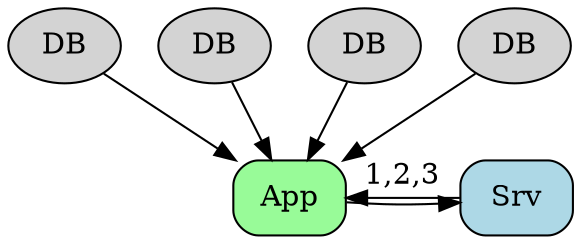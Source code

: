 digraph g {
    size="300,300";fixedsize="true"

  b [label="App",shape=box,fillcolor="palegreen",style="filled,rounded"];

  s1 [label="Srv",shape=box,fillcolor="lightblue",style="filled,rounded"];

  d1 [label="DB",shape=ellipse,style="filled"];
  d2 [label="DB",shape=ellipse,style="filled"];
  d3 [label="DB",shape=ellipse,style="filled"];
  d4 [label="DB",shape=ellipse,style="filled"];

  d1 -> b
  d2 -> b
  d3 -> b
  d4 -> b

  s1 -> b [label="1,2,3"]
  b -> s1


  subgraph{
    rank=same;d1;d2;d3;d4
  }
  subgraph{
    rank=same;s1;b
  }

}
